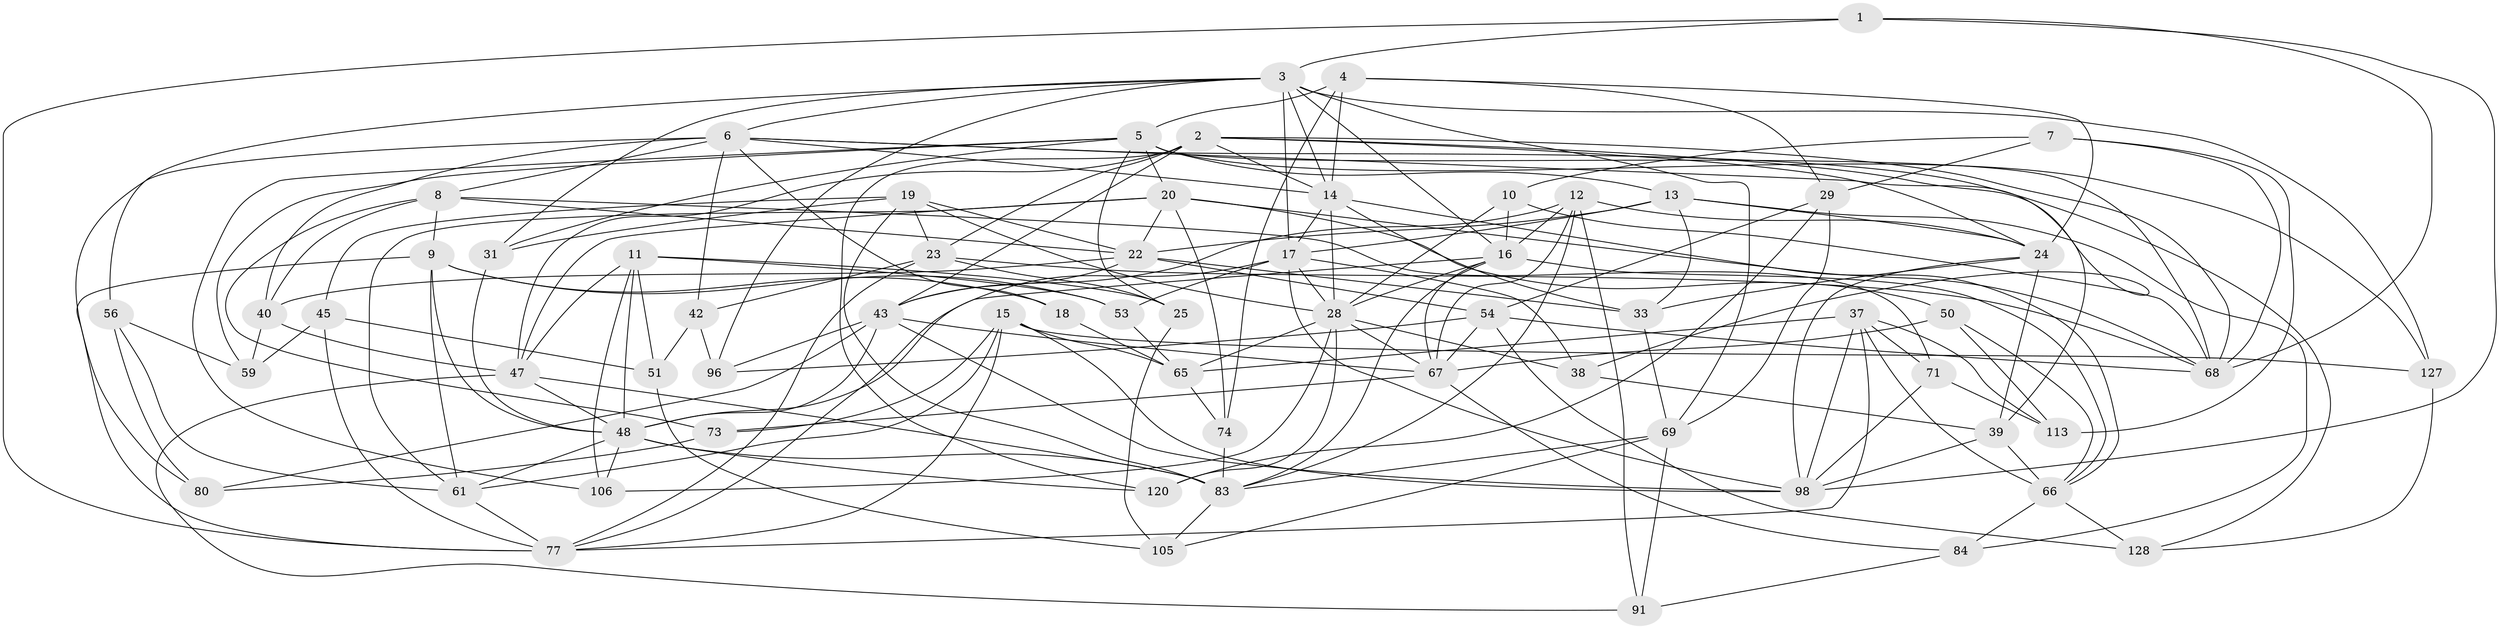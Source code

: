 // original degree distribution, {4: 1.0}
// Generated by graph-tools (version 1.1) at 2025/16/03/09/25 04:16:20]
// undirected, 65 vertices, 187 edges
graph export_dot {
graph [start="1"]
  node [color=gray90,style=filled];
  1;
  2 [super="+35+36"];
  3 [super="+27+88+90"];
  4 [super="+72"];
  5 [super="+108+107"];
  6 [super="+44+117"];
  7 [super="+49"];
  8 [super="+130"];
  9 [super="+26"];
  10;
  11 [super="+57"];
  12 [super="+30"];
  13 [super="+123"];
  14 [super="+34"];
  15 [super="+125"];
  16 [super="+21"];
  17 [super="+64+116"];
  18;
  19 [super="+81"];
  20 [super="+58"];
  22 [super="+92+85"];
  23 [super="+76"];
  24 [super="+99+93"];
  25;
  28 [super="+41+32"];
  29 [super="+87"];
  31;
  33 [super="+100"];
  37 [super="+122"];
  38;
  39 [super="+102"];
  40 [super="+70"];
  42;
  43 [super="+82+94"];
  45;
  47 [super="+62+55"];
  48 [super="+126+52"];
  50;
  51;
  53;
  54 [super="+97"];
  56;
  59;
  61 [super="+118"];
  65 [super="+124"];
  66 [super="+79+101"];
  67 [super="+75"];
  68 [super="+121+89"];
  69 [super="+119"];
  71;
  73;
  74;
  77 [super="+104"];
  80;
  83 [super="+86"];
  84;
  91;
  96;
  98 [super="+103"];
  105;
  106;
  113;
  120;
  127;
  128;
  1 -- 68;
  1 -- 3;
  1 -- 98;
  1 -- 77;
  2 -- 23;
  2 -- 38;
  2 -- 43;
  2 -- 24;
  2 -- 120;
  2 -- 68;
  2 -- 47;
  2 -- 14;
  3 -- 31;
  3 -- 127;
  3 -- 17;
  3 -- 6;
  3 -- 14;
  3 -- 56;
  3 -- 96;
  3 -- 69;
  3 -- 16;
  4 -- 74;
  4 -- 5 [weight=2];
  4 -- 29;
  4 -- 14;
  4 -- 24;
  5 -- 68;
  5 -- 25;
  5 -- 59;
  5 -- 13;
  5 -- 20;
  5 -- 106;
  5 -- 127;
  5 -- 31;
  6 -- 8;
  6 -- 39;
  6 -- 80;
  6 -- 128;
  6 -- 18 [weight=2];
  6 -- 14;
  6 -- 42;
  6 -- 40;
  7 -- 10;
  7 -- 113;
  7 -- 29 [weight=2];
  7 -- 68 [weight=2];
  8 -- 9;
  8 -- 40;
  8 -- 73;
  8 -- 71;
  8 -- 22;
  9 -- 53;
  9 -- 48;
  9 -- 18;
  9 -- 77;
  9 -- 61;
  10 -- 16;
  10 -- 68;
  10 -- 28;
  11 -- 106;
  11 -- 53;
  11 -- 25;
  11 -- 51;
  11 -- 47;
  11 -- 48;
  12 -- 91;
  12 -- 67;
  12 -- 16;
  12 -- 43;
  12 -- 83;
  12 -- 24;
  13 -- 33;
  13 -- 84;
  13 -- 22;
  13 -- 17;
  13 -- 24;
  14 -- 33;
  14 -- 28;
  14 -- 17;
  14 -- 66;
  15 -- 61;
  15 -- 73;
  15 -- 98;
  15 -- 127;
  15 -- 77;
  15 -- 65;
  16 -- 48;
  16 -- 66;
  16 -- 83;
  16 -- 67;
  16 -- 28;
  17 -- 38;
  17 -- 28;
  17 -- 98;
  17 -- 53;
  17 -- 77;
  18 -- 65;
  19 -- 22;
  19 -- 45;
  19 -- 28;
  19 -- 83;
  19 -- 31;
  19 -- 23;
  20 -- 68 [weight=2];
  20 -- 50;
  20 -- 74;
  20 -- 61;
  20 -- 22;
  20 -- 47;
  22 -- 33;
  22 -- 43;
  22 -- 54;
  22 -- 40;
  23 -- 77;
  23 -- 25;
  23 -- 42;
  23 -- 68;
  24 -- 39;
  24 -- 33 [weight=2];
  24 -- 98;
  25 -- 105;
  28 -- 120;
  28 -- 67;
  28 -- 38;
  28 -- 65;
  28 -- 106;
  29 -- 120;
  29 -- 69;
  29 -- 54;
  31 -- 48;
  33 -- 69;
  37 -- 77;
  37 -- 65;
  37 -- 113;
  37 -- 98;
  37 -- 71;
  37 -- 66;
  38 -- 39;
  39 -- 98;
  39 -- 66 [weight=2];
  40 -- 59;
  40 -- 47 [weight=2];
  42 -- 96;
  42 -- 51;
  43 -- 98;
  43 -- 67;
  43 -- 80;
  43 -- 48;
  43 -- 96;
  45 -- 59;
  45 -- 51;
  45 -- 77;
  47 -- 83;
  47 -- 48;
  47 -- 91;
  48 -- 61;
  48 -- 83;
  48 -- 120;
  48 -- 106;
  50 -- 66;
  50 -- 113;
  50 -- 67;
  51 -- 105;
  53 -- 65;
  54 -- 96;
  54 -- 67;
  54 -- 128;
  54 -- 68;
  56 -- 61;
  56 -- 80;
  56 -- 59;
  61 -- 77;
  65 -- 74;
  66 -- 84;
  66 -- 128;
  67 -- 84;
  67 -- 73;
  69 -- 83;
  69 -- 91;
  69 -- 105;
  71 -- 113;
  71 -- 98;
  73 -- 80;
  74 -- 83;
  83 -- 105;
  84 -- 91;
  127 -- 128;
}
